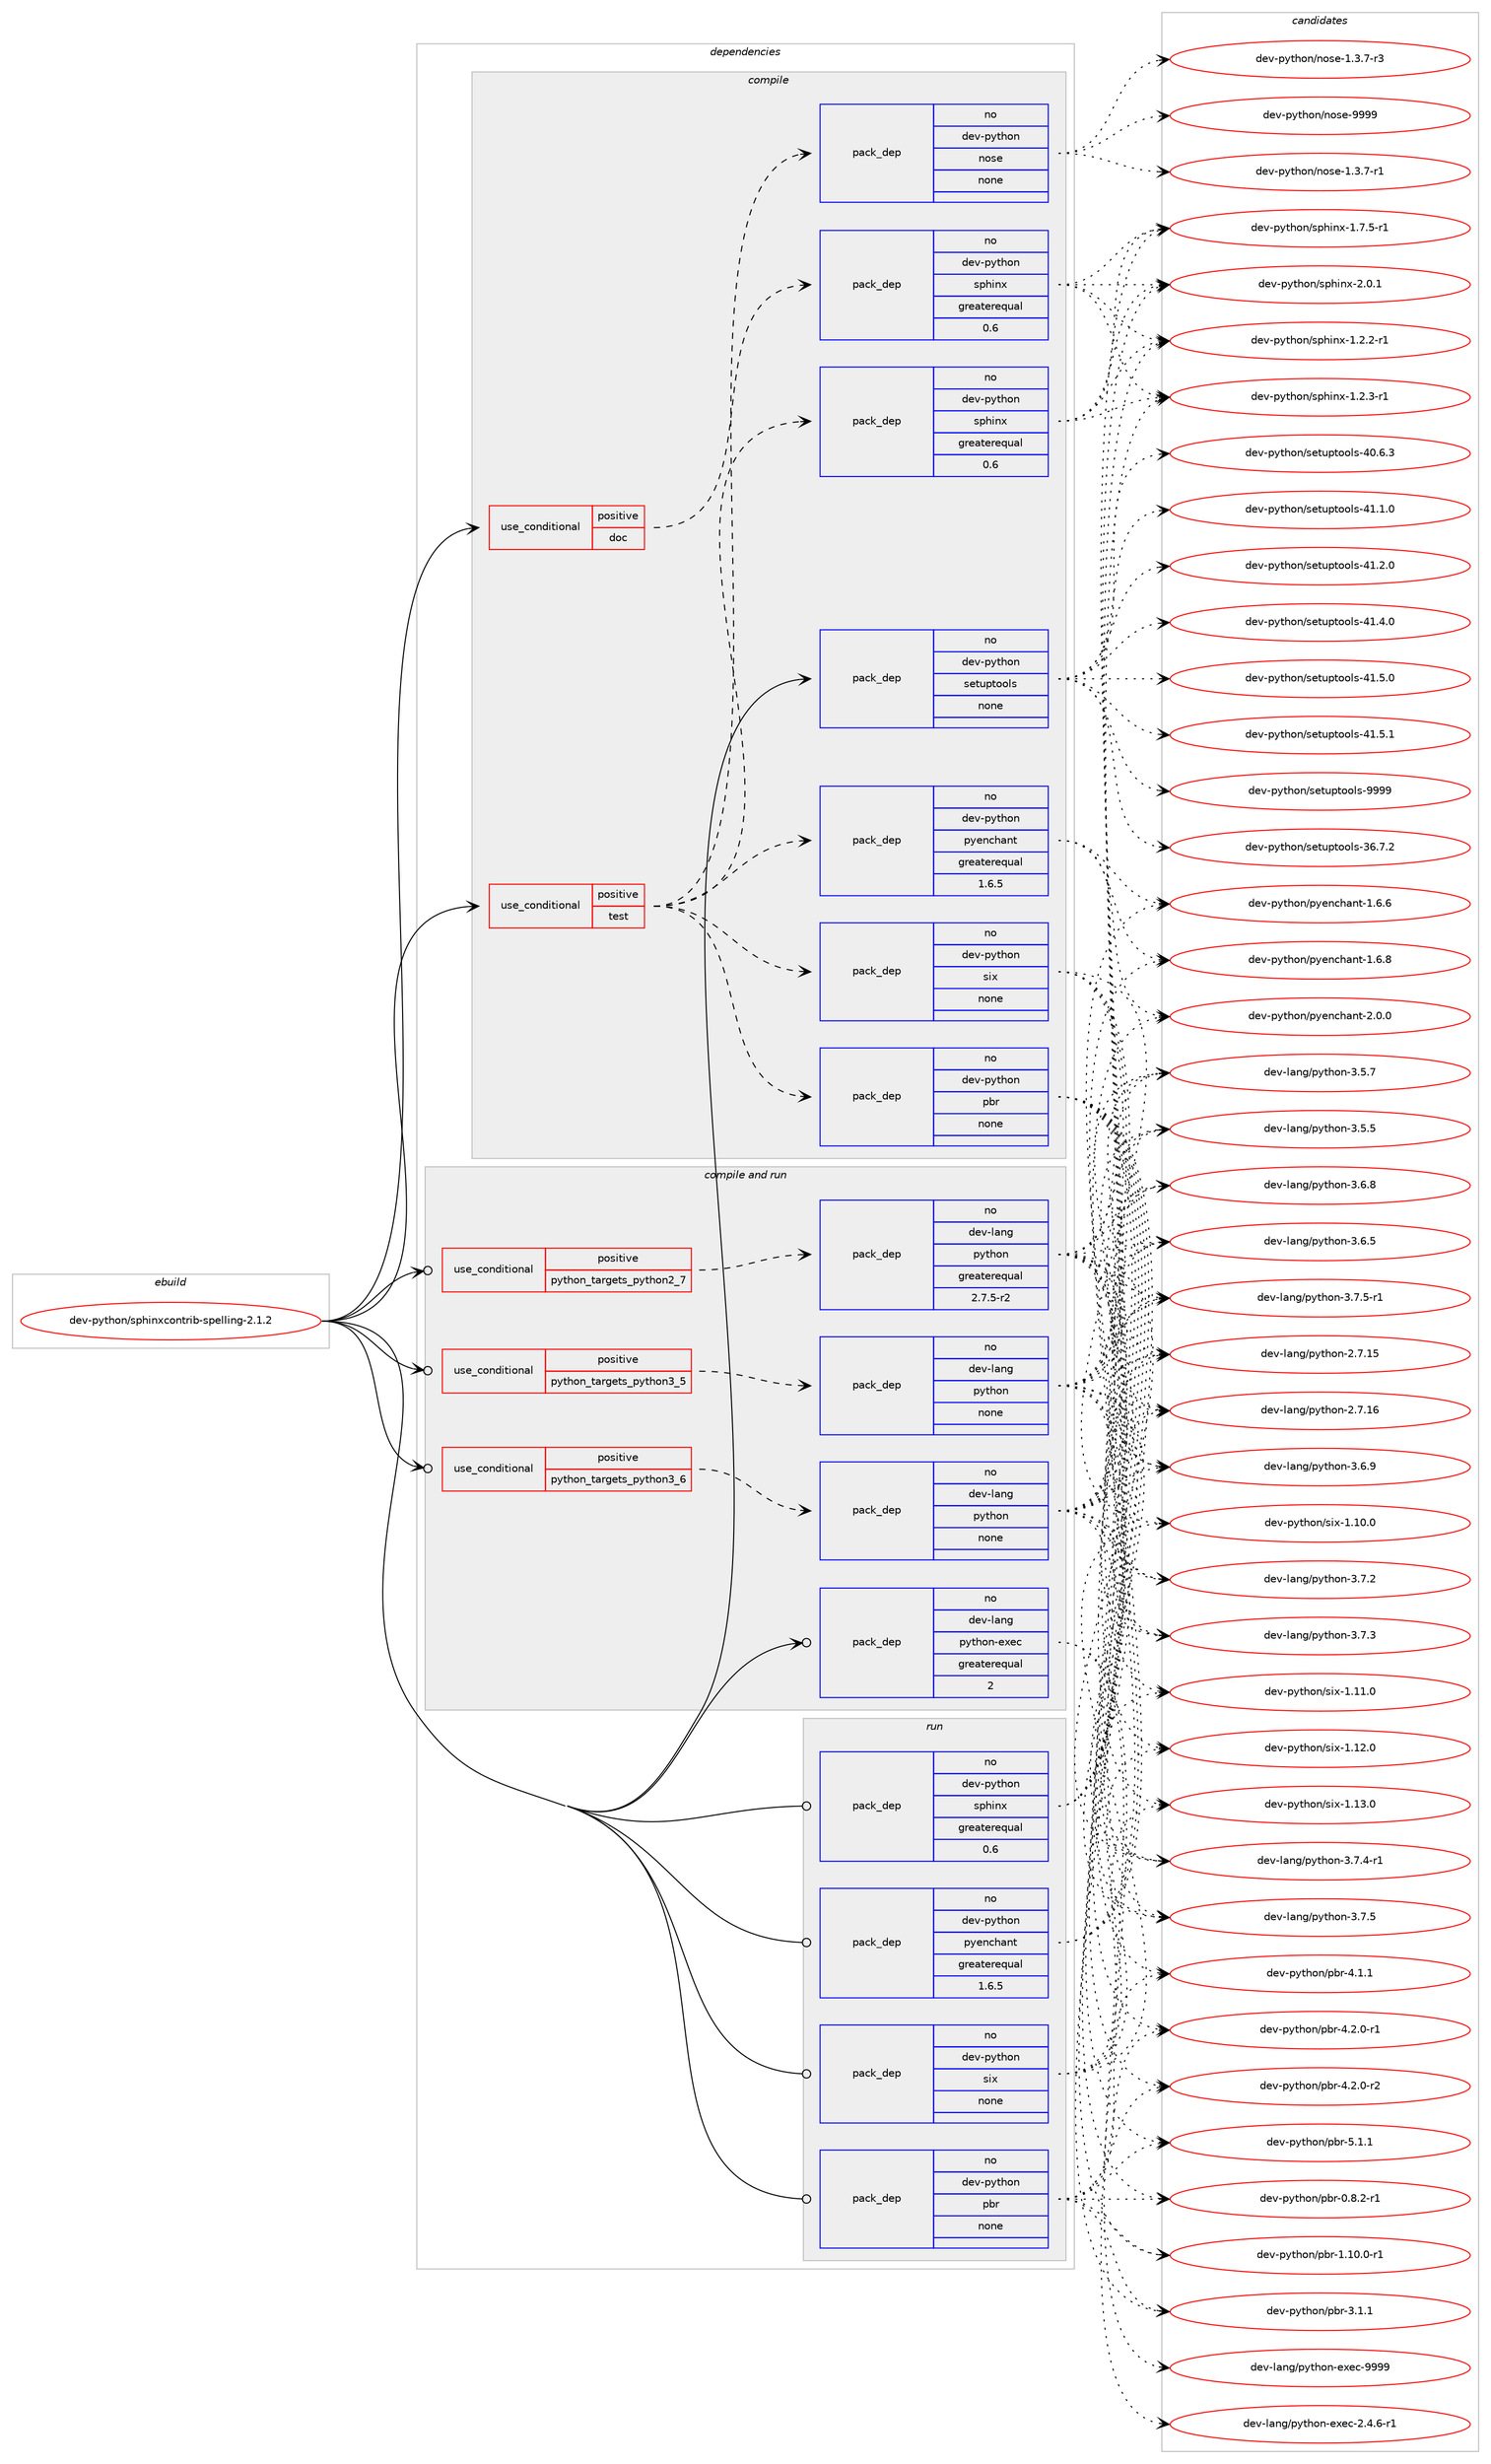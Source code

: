 digraph prolog {

# *************
# Graph options
# *************

newrank=true;
concentrate=true;
compound=true;
graph [rankdir=LR,fontname=Helvetica,fontsize=10,ranksep=1.5];#, ranksep=2.5, nodesep=0.2];
edge  [arrowhead=vee];
node  [fontname=Helvetica,fontsize=10];

# **********
# The ebuild
# **********

subgraph cluster_leftcol {
color=gray;
rank=same;
label=<<i>ebuild</i>>;
id [label="dev-python/sphinxcontrib-spelling-2.1.2", color=red, width=4, href="../dev-python/sphinxcontrib-spelling-2.1.2.svg"];
}

# ****************
# The dependencies
# ****************

subgraph cluster_midcol {
color=gray;
label=<<i>dependencies</i>>;
subgraph cluster_compile {
fillcolor="#eeeeee";
style=filled;
label=<<i>compile</i>>;
subgraph cond149806 {
dependency638577 [label=<<TABLE BORDER="0" CELLBORDER="1" CELLSPACING="0" CELLPADDING="4"><TR><TD ROWSPAN="3" CELLPADDING="10">use_conditional</TD></TR><TR><TD>positive</TD></TR><TR><TD>doc</TD></TR></TABLE>>, shape=none, color=red];
subgraph pack476890 {
dependency638578 [label=<<TABLE BORDER="0" CELLBORDER="1" CELLSPACING="0" CELLPADDING="4" WIDTH="220"><TR><TD ROWSPAN="6" CELLPADDING="30">pack_dep</TD></TR><TR><TD WIDTH="110">no</TD></TR><TR><TD>dev-python</TD></TR><TR><TD>sphinx</TD></TR><TR><TD>greaterequal</TD></TR><TR><TD>0.6</TD></TR></TABLE>>, shape=none, color=blue];
}
dependency638577:e -> dependency638578:w [weight=20,style="dashed",arrowhead="vee"];
}
id:e -> dependency638577:w [weight=20,style="solid",arrowhead="vee"];
subgraph cond149807 {
dependency638579 [label=<<TABLE BORDER="0" CELLBORDER="1" CELLSPACING="0" CELLPADDING="4"><TR><TD ROWSPAN="3" CELLPADDING="10">use_conditional</TD></TR><TR><TD>positive</TD></TR><TR><TD>test</TD></TR></TABLE>>, shape=none, color=red];
subgraph pack476891 {
dependency638580 [label=<<TABLE BORDER="0" CELLBORDER="1" CELLSPACING="0" CELLPADDING="4" WIDTH="220"><TR><TD ROWSPAN="6" CELLPADDING="30">pack_dep</TD></TR><TR><TD WIDTH="110">no</TD></TR><TR><TD>dev-python</TD></TR><TR><TD>pbr</TD></TR><TR><TD>none</TD></TR><TR><TD></TD></TR></TABLE>>, shape=none, color=blue];
}
dependency638579:e -> dependency638580:w [weight=20,style="dashed",arrowhead="vee"];
subgraph pack476892 {
dependency638581 [label=<<TABLE BORDER="0" CELLBORDER="1" CELLSPACING="0" CELLPADDING="4" WIDTH="220"><TR><TD ROWSPAN="6" CELLPADDING="30">pack_dep</TD></TR><TR><TD WIDTH="110">no</TD></TR><TR><TD>dev-python</TD></TR><TR><TD>pyenchant</TD></TR><TR><TD>greaterequal</TD></TR><TR><TD>1.6.5</TD></TR></TABLE>>, shape=none, color=blue];
}
dependency638579:e -> dependency638581:w [weight=20,style="dashed",arrowhead="vee"];
subgraph pack476893 {
dependency638582 [label=<<TABLE BORDER="0" CELLBORDER="1" CELLSPACING="0" CELLPADDING="4" WIDTH="220"><TR><TD ROWSPAN="6" CELLPADDING="30">pack_dep</TD></TR><TR><TD WIDTH="110">no</TD></TR><TR><TD>dev-python</TD></TR><TR><TD>six</TD></TR><TR><TD>none</TD></TR><TR><TD></TD></TR></TABLE>>, shape=none, color=blue];
}
dependency638579:e -> dependency638582:w [weight=20,style="dashed",arrowhead="vee"];
subgraph pack476894 {
dependency638583 [label=<<TABLE BORDER="0" CELLBORDER="1" CELLSPACING="0" CELLPADDING="4" WIDTH="220"><TR><TD ROWSPAN="6" CELLPADDING="30">pack_dep</TD></TR><TR><TD WIDTH="110">no</TD></TR><TR><TD>dev-python</TD></TR><TR><TD>sphinx</TD></TR><TR><TD>greaterequal</TD></TR><TR><TD>0.6</TD></TR></TABLE>>, shape=none, color=blue];
}
dependency638579:e -> dependency638583:w [weight=20,style="dashed",arrowhead="vee"];
subgraph pack476895 {
dependency638584 [label=<<TABLE BORDER="0" CELLBORDER="1" CELLSPACING="0" CELLPADDING="4" WIDTH="220"><TR><TD ROWSPAN="6" CELLPADDING="30">pack_dep</TD></TR><TR><TD WIDTH="110">no</TD></TR><TR><TD>dev-python</TD></TR><TR><TD>nose</TD></TR><TR><TD>none</TD></TR><TR><TD></TD></TR></TABLE>>, shape=none, color=blue];
}
dependency638579:e -> dependency638584:w [weight=20,style="dashed",arrowhead="vee"];
}
id:e -> dependency638579:w [weight=20,style="solid",arrowhead="vee"];
subgraph pack476896 {
dependency638585 [label=<<TABLE BORDER="0" CELLBORDER="1" CELLSPACING="0" CELLPADDING="4" WIDTH="220"><TR><TD ROWSPAN="6" CELLPADDING="30">pack_dep</TD></TR><TR><TD WIDTH="110">no</TD></TR><TR><TD>dev-python</TD></TR><TR><TD>setuptools</TD></TR><TR><TD>none</TD></TR><TR><TD></TD></TR></TABLE>>, shape=none, color=blue];
}
id:e -> dependency638585:w [weight=20,style="solid",arrowhead="vee"];
}
subgraph cluster_compileandrun {
fillcolor="#eeeeee";
style=filled;
label=<<i>compile and run</i>>;
subgraph cond149808 {
dependency638586 [label=<<TABLE BORDER="0" CELLBORDER="1" CELLSPACING="0" CELLPADDING="4"><TR><TD ROWSPAN="3" CELLPADDING="10">use_conditional</TD></TR><TR><TD>positive</TD></TR><TR><TD>python_targets_python2_7</TD></TR></TABLE>>, shape=none, color=red];
subgraph pack476897 {
dependency638587 [label=<<TABLE BORDER="0" CELLBORDER="1" CELLSPACING="0" CELLPADDING="4" WIDTH="220"><TR><TD ROWSPAN="6" CELLPADDING="30">pack_dep</TD></TR><TR><TD WIDTH="110">no</TD></TR><TR><TD>dev-lang</TD></TR><TR><TD>python</TD></TR><TR><TD>greaterequal</TD></TR><TR><TD>2.7.5-r2</TD></TR></TABLE>>, shape=none, color=blue];
}
dependency638586:e -> dependency638587:w [weight=20,style="dashed",arrowhead="vee"];
}
id:e -> dependency638586:w [weight=20,style="solid",arrowhead="odotvee"];
subgraph cond149809 {
dependency638588 [label=<<TABLE BORDER="0" CELLBORDER="1" CELLSPACING="0" CELLPADDING="4"><TR><TD ROWSPAN="3" CELLPADDING="10">use_conditional</TD></TR><TR><TD>positive</TD></TR><TR><TD>python_targets_python3_5</TD></TR></TABLE>>, shape=none, color=red];
subgraph pack476898 {
dependency638589 [label=<<TABLE BORDER="0" CELLBORDER="1" CELLSPACING="0" CELLPADDING="4" WIDTH="220"><TR><TD ROWSPAN="6" CELLPADDING="30">pack_dep</TD></TR><TR><TD WIDTH="110">no</TD></TR><TR><TD>dev-lang</TD></TR><TR><TD>python</TD></TR><TR><TD>none</TD></TR><TR><TD></TD></TR></TABLE>>, shape=none, color=blue];
}
dependency638588:e -> dependency638589:w [weight=20,style="dashed",arrowhead="vee"];
}
id:e -> dependency638588:w [weight=20,style="solid",arrowhead="odotvee"];
subgraph cond149810 {
dependency638590 [label=<<TABLE BORDER="0" CELLBORDER="1" CELLSPACING="0" CELLPADDING="4"><TR><TD ROWSPAN="3" CELLPADDING="10">use_conditional</TD></TR><TR><TD>positive</TD></TR><TR><TD>python_targets_python3_6</TD></TR></TABLE>>, shape=none, color=red];
subgraph pack476899 {
dependency638591 [label=<<TABLE BORDER="0" CELLBORDER="1" CELLSPACING="0" CELLPADDING="4" WIDTH="220"><TR><TD ROWSPAN="6" CELLPADDING="30">pack_dep</TD></TR><TR><TD WIDTH="110">no</TD></TR><TR><TD>dev-lang</TD></TR><TR><TD>python</TD></TR><TR><TD>none</TD></TR><TR><TD></TD></TR></TABLE>>, shape=none, color=blue];
}
dependency638590:e -> dependency638591:w [weight=20,style="dashed",arrowhead="vee"];
}
id:e -> dependency638590:w [weight=20,style="solid",arrowhead="odotvee"];
subgraph pack476900 {
dependency638592 [label=<<TABLE BORDER="0" CELLBORDER="1" CELLSPACING="0" CELLPADDING="4" WIDTH="220"><TR><TD ROWSPAN="6" CELLPADDING="30">pack_dep</TD></TR><TR><TD WIDTH="110">no</TD></TR><TR><TD>dev-lang</TD></TR><TR><TD>python-exec</TD></TR><TR><TD>greaterequal</TD></TR><TR><TD>2</TD></TR></TABLE>>, shape=none, color=blue];
}
id:e -> dependency638592:w [weight=20,style="solid",arrowhead="odotvee"];
}
subgraph cluster_run {
fillcolor="#eeeeee";
style=filled;
label=<<i>run</i>>;
subgraph pack476901 {
dependency638593 [label=<<TABLE BORDER="0" CELLBORDER="1" CELLSPACING="0" CELLPADDING="4" WIDTH="220"><TR><TD ROWSPAN="6" CELLPADDING="30">pack_dep</TD></TR><TR><TD WIDTH="110">no</TD></TR><TR><TD>dev-python</TD></TR><TR><TD>pbr</TD></TR><TR><TD>none</TD></TR><TR><TD></TD></TR></TABLE>>, shape=none, color=blue];
}
id:e -> dependency638593:w [weight=20,style="solid",arrowhead="odot"];
subgraph pack476902 {
dependency638594 [label=<<TABLE BORDER="0" CELLBORDER="1" CELLSPACING="0" CELLPADDING="4" WIDTH="220"><TR><TD ROWSPAN="6" CELLPADDING="30">pack_dep</TD></TR><TR><TD WIDTH="110">no</TD></TR><TR><TD>dev-python</TD></TR><TR><TD>pyenchant</TD></TR><TR><TD>greaterequal</TD></TR><TR><TD>1.6.5</TD></TR></TABLE>>, shape=none, color=blue];
}
id:e -> dependency638594:w [weight=20,style="solid",arrowhead="odot"];
subgraph pack476903 {
dependency638595 [label=<<TABLE BORDER="0" CELLBORDER="1" CELLSPACING="0" CELLPADDING="4" WIDTH="220"><TR><TD ROWSPAN="6" CELLPADDING="30">pack_dep</TD></TR><TR><TD WIDTH="110">no</TD></TR><TR><TD>dev-python</TD></TR><TR><TD>six</TD></TR><TR><TD>none</TD></TR><TR><TD></TD></TR></TABLE>>, shape=none, color=blue];
}
id:e -> dependency638595:w [weight=20,style="solid",arrowhead="odot"];
subgraph pack476904 {
dependency638596 [label=<<TABLE BORDER="0" CELLBORDER="1" CELLSPACING="0" CELLPADDING="4" WIDTH="220"><TR><TD ROWSPAN="6" CELLPADDING="30">pack_dep</TD></TR><TR><TD WIDTH="110">no</TD></TR><TR><TD>dev-python</TD></TR><TR><TD>sphinx</TD></TR><TR><TD>greaterequal</TD></TR><TR><TD>0.6</TD></TR></TABLE>>, shape=none, color=blue];
}
id:e -> dependency638596:w [weight=20,style="solid",arrowhead="odot"];
}
}

# **************
# The candidates
# **************

subgraph cluster_choices {
rank=same;
color=gray;
label=<<i>candidates</i>>;

subgraph choice476890 {
color=black;
nodesep=1;
choice10010111845112121116104111110471151121041051101204549465046504511449 [label="dev-python/sphinx-1.2.2-r1", color=red, width=4,href="../dev-python/sphinx-1.2.2-r1.svg"];
choice10010111845112121116104111110471151121041051101204549465046514511449 [label="dev-python/sphinx-1.2.3-r1", color=red, width=4,href="../dev-python/sphinx-1.2.3-r1.svg"];
choice10010111845112121116104111110471151121041051101204549465546534511449 [label="dev-python/sphinx-1.7.5-r1", color=red, width=4,href="../dev-python/sphinx-1.7.5-r1.svg"];
choice1001011184511212111610411111047115112104105110120455046484649 [label="dev-python/sphinx-2.0.1", color=red, width=4,href="../dev-python/sphinx-2.0.1.svg"];
dependency638578:e -> choice10010111845112121116104111110471151121041051101204549465046504511449:w [style=dotted,weight="100"];
dependency638578:e -> choice10010111845112121116104111110471151121041051101204549465046514511449:w [style=dotted,weight="100"];
dependency638578:e -> choice10010111845112121116104111110471151121041051101204549465546534511449:w [style=dotted,weight="100"];
dependency638578:e -> choice1001011184511212111610411111047115112104105110120455046484649:w [style=dotted,weight="100"];
}
subgraph choice476891 {
color=black;
nodesep=1;
choice1001011184511212111610411111047112981144548465646504511449 [label="dev-python/pbr-0.8.2-r1", color=red, width=4,href="../dev-python/pbr-0.8.2-r1.svg"];
choice100101118451121211161041111104711298114454946494846484511449 [label="dev-python/pbr-1.10.0-r1", color=red, width=4,href="../dev-python/pbr-1.10.0-r1.svg"];
choice100101118451121211161041111104711298114455146494649 [label="dev-python/pbr-3.1.1", color=red, width=4,href="../dev-python/pbr-3.1.1.svg"];
choice100101118451121211161041111104711298114455246494649 [label="dev-python/pbr-4.1.1", color=red, width=4,href="../dev-python/pbr-4.1.1.svg"];
choice1001011184511212111610411111047112981144552465046484511449 [label="dev-python/pbr-4.2.0-r1", color=red, width=4,href="../dev-python/pbr-4.2.0-r1.svg"];
choice1001011184511212111610411111047112981144552465046484511450 [label="dev-python/pbr-4.2.0-r2", color=red, width=4,href="../dev-python/pbr-4.2.0-r2.svg"];
choice100101118451121211161041111104711298114455346494649 [label="dev-python/pbr-5.1.1", color=red, width=4,href="../dev-python/pbr-5.1.1.svg"];
dependency638580:e -> choice1001011184511212111610411111047112981144548465646504511449:w [style=dotted,weight="100"];
dependency638580:e -> choice100101118451121211161041111104711298114454946494846484511449:w [style=dotted,weight="100"];
dependency638580:e -> choice100101118451121211161041111104711298114455146494649:w [style=dotted,weight="100"];
dependency638580:e -> choice100101118451121211161041111104711298114455246494649:w [style=dotted,weight="100"];
dependency638580:e -> choice1001011184511212111610411111047112981144552465046484511449:w [style=dotted,weight="100"];
dependency638580:e -> choice1001011184511212111610411111047112981144552465046484511450:w [style=dotted,weight="100"];
dependency638580:e -> choice100101118451121211161041111104711298114455346494649:w [style=dotted,weight="100"];
}
subgraph choice476892 {
color=black;
nodesep=1;
choice10010111845112121116104111110471121211011109910497110116454946544654 [label="dev-python/pyenchant-1.6.6", color=red, width=4,href="../dev-python/pyenchant-1.6.6.svg"];
choice10010111845112121116104111110471121211011109910497110116454946544656 [label="dev-python/pyenchant-1.6.8", color=red, width=4,href="../dev-python/pyenchant-1.6.8.svg"];
choice10010111845112121116104111110471121211011109910497110116455046484648 [label="dev-python/pyenchant-2.0.0", color=red, width=4,href="../dev-python/pyenchant-2.0.0.svg"];
dependency638581:e -> choice10010111845112121116104111110471121211011109910497110116454946544654:w [style=dotted,weight="100"];
dependency638581:e -> choice10010111845112121116104111110471121211011109910497110116454946544656:w [style=dotted,weight="100"];
dependency638581:e -> choice10010111845112121116104111110471121211011109910497110116455046484648:w [style=dotted,weight="100"];
}
subgraph choice476893 {
color=black;
nodesep=1;
choice100101118451121211161041111104711510512045494649484648 [label="dev-python/six-1.10.0", color=red, width=4,href="../dev-python/six-1.10.0.svg"];
choice100101118451121211161041111104711510512045494649494648 [label="dev-python/six-1.11.0", color=red, width=4,href="../dev-python/six-1.11.0.svg"];
choice100101118451121211161041111104711510512045494649504648 [label="dev-python/six-1.12.0", color=red, width=4,href="../dev-python/six-1.12.0.svg"];
choice100101118451121211161041111104711510512045494649514648 [label="dev-python/six-1.13.0", color=red, width=4,href="../dev-python/six-1.13.0.svg"];
dependency638582:e -> choice100101118451121211161041111104711510512045494649484648:w [style=dotted,weight="100"];
dependency638582:e -> choice100101118451121211161041111104711510512045494649494648:w [style=dotted,weight="100"];
dependency638582:e -> choice100101118451121211161041111104711510512045494649504648:w [style=dotted,weight="100"];
dependency638582:e -> choice100101118451121211161041111104711510512045494649514648:w [style=dotted,weight="100"];
}
subgraph choice476894 {
color=black;
nodesep=1;
choice10010111845112121116104111110471151121041051101204549465046504511449 [label="dev-python/sphinx-1.2.2-r1", color=red, width=4,href="../dev-python/sphinx-1.2.2-r1.svg"];
choice10010111845112121116104111110471151121041051101204549465046514511449 [label="dev-python/sphinx-1.2.3-r1", color=red, width=4,href="../dev-python/sphinx-1.2.3-r1.svg"];
choice10010111845112121116104111110471151121041051101204549465546534511449 [label="dev-python/sphinx-1.7.5-r1", color=red, width=4,href="../dev-python/sphinx-1.7.5-r1.svg"];
choice1001011184511212111610411111047115112104105110120455046484649 [label="dev-python/sphinx-2.0.1", color=red, width=4,href="../dev-python/sphinx-2.0.1.svg"];
dependency638583:e -> choice10010111845112121116104111110471151121041051101204549465046504511449:w [style=dotted,weight="100"];
dependency638583:e -> choice10010111845112121116104111110471151121041051101204549465046514511449:w [style=dotted,weight="100"];
dependency638583:e -> choice10010111845112121116104111110471151121041051101204549465546534511449:w [style=dotted,weight="100"];
dependency638583:e -> choice1001011184511212111610411111047115112104105110120455046484649:w [style=dotted,weight="100"];
}
subgraph choice476895 {
color=black;
nodesep=1;
choice10010111845112121116104111110471101111151014549465146554511449 [label="dev-python/nose-1.3.7-r1", color=red, width=4,href="../dev-python/nose-1.3.7-r1.svg"];
choice10010111845112121116104111110471101111151014549465146554511451 [label="dev-python/nose-1.3.7-r3", color=red, width=4,href="../dev-python/nose-1.3.7-r3.svg"];
choice10010111845112121116104111110471101111151014557575757 [label="dev-python/nose-9999", color=red, width=4,href="../dev-python/nose-9999.svg"];
dependency638584:e -> choice10010111845112121116104111110471101111151014549465146554511449:w [style=dotted,weight="100"];
dependency638584:e -> choice10010111845112121116104111110471101111151014549465146554511451:w [style=dotted,weight="100"];
dependency638584:e -> choice10010111845112121116104111110471101111151014557575757:w [style=dotted,weight="100"];
}
subgraph choice476896 {
color=black;
nodesep=1;
choice100101118451121211161041111104711510111611711211611111110811545515446554650 [label="dev-python/setuptools-36.7.2", color=red, width=4,href="../dev-python/setuptools-36.7.2.svg"];
choice100101118451121211161041111104711510111611711211611111110811545524846544651 [label="dev-python/setuptools-40.6.3", color=red, width=4,href="../dev-python/setuptools-40.6.3.svg"];
choice100101118451121211161041111104711510111611711211611111110811545524946494648 [label="dev-python/setuptools-41.1.0", color=red, width=4,href="../dev-python/setuptools-41.1.0.svg"];
choice100101118451121211161041111104711510111611711211611111110811545524946504648 [label="dev-python/setuptools-41.2.0", color=red, width=4,href="../dev-python/setuptools-41.2.0.svg"];
choice100101118451121211161041111104711510111611711211611111110811545524946524648 [label="dev-python/setuptools-41.4.0", color=red, width=4,href="../dev-python/setuptools-41.4.0.svg"];
choice100101118451121211161041111104711510111611711211611111110811545524946534648 [label="dev-python/setuptools-41.5.0", color=red, width=4,href="../dev-python/setuptools-41.5.0.svg"];
choice100101118451121211161041111104711510111611711211611111110811545524946534649 [label="dev-python/setuptools-41.5.1", color=red, width=4,href="../dev-python/setuptools-41.5.1.svg"];
choice10010111845112121116104111110471151011161171121161111111081154557575757 [label="dev-python/setuptools-9999", color=red, width=4,href="../dev-python/setuptools-9999.svg"];
dependency638585:e -> choice100101118451121211161041111104711510111611711211611111110811545515446554650:w [style=dotted,weight="100"];
dependency638585:e -> choice100101118451121211161041111104711510111611711211611111110811545524846544651:w [style=dotted,weight="100"];
dependency638585:e -> choice100101118451121211161041111104711510111611711211611111110811545524946494648:w [style=dotted,weight="100"];
dependency638585:e -> choice100101118451121211161041111104711510111611711211611111110811545524946504648:w [style=dotted,weight="100"];
dependency638585:e -> choice100101118451121211161041111104711510111611711211611111110811545524946524648:w [style=dotted,weight="100"];
dependency638585:e -> choice100101118451121211161041111104711510111611711211611111110811545524946534648:w [style=dotted,weight="100"];
dependency638585:e -> choice100101118451121211161041111104711510111611711211611111110811545524946534649:w [style=dotted,weight="100"];
dependency638585:e -> choice10010111845112121116104111110471151011161171121161111111081154557575757:w [style=dotted,weight="100"];
}
subgraph choice476897 {
color=black;
nodesep=1;
choice10010111845108971101034711212111610411111045504655464953 [label="dev-lang/python-2.7.15", color=red, width=4,href="../dev-lang/python-2.7.15.svg"];
choice10010111845108971101034711212111610411111045504655464954 [label="dev-lang/python-2.7.16", color=red, width=4,href="../dev-lang/python-2.7.16.svg"];
choice100101118451089711010347112121116104111110455146534653 [label="dev-lang/python-3.5.5", color=red, width=4,href="../dev-lang/python-3.5.5.svg"];
choice100101118451089711010347112121116104111110455146534655 [label="dev-lang/python-3.5.7", color=red, width=4,href="../dev-lang/python-3.5.7.svg"];
choice100101118451089711010347112121116104111110455146544653 [label="dev-lang/python-3.6.5", color=red, width=4,href="../dev-lang/python-3.6.5.svg"];
choice100101118451089711010347112121116104111110455146544656 [label="dev-lang/python-3.6.8", color=red, width=4,href="../dev-lang/python-3.6.8.svg"];
choice100101118451089711010347112121116104111110455146544657 [label="dev-lang/python-3.6.9", color=red, width=4,href="../dev-lang/python-3.6.9.svg"];
choice100101118451089711010347112121116104111110455146554650 [label="dev-lang/python-3.7.2", color=red, width=4,href="../dev-lang/python-3.7.2.svg"];
choice100101118451089711010347112121116104111110455146554651 [label="dev-lang/python-3.7.3", color=red, width=4,href="../dev-lang/python-3.7.3.svg"];
choice1001011184510897110103471121211161041111104551465546524511449 [label="dev-lang/python-3.7.4-r1", color=red, width=4,href="../dev-lang/python-3.7.4-r1.svg"];
choice100101118451089711010347112121116104111110455146554653 [label="dev-lang/python-3.7.5", color=red, width=4,href="../dev-lang/python-3.7.5.svg"];
choice1001011184510897110103471121211161041111104551465546534511449 [label="dev-lang/python-3.7.5-r1", color=red, width=4,href="../dev-lang/python-3.7.5-r1.svg"];
dependency638587:e -> choice10010111845108971101034711212111610411111045504655464953:w [style=dotted,weight="100"];
dependency638587:e -> choice10010111845108971101034711212111610411111045504655464954:w [style=dotted,weight="100"];
dependency638587:e -> choice100101118451089711010347112121116104111110455146534653:w [style=dotted,weight="100"];
dependency638587:e -> choice100101118451089711010347112121116104111110455146534655:w [style=dotted,weight="100"];
dependency638587:e -> choice100101118451089711010347112121116104111110455146544653:w [style=dotted,weight="100"];
dependency638587:e -> choice100101118451089711010347112121116104111110455146544656:w [style=dotted,weight="100"];
dependency638587:e -> choice100101118451089711010347112121116104111110455146544657:w [style=dotted,weight="100"];
dependency638587:e -> choice100101118451089711010347112121116104111110455146554650:w [style=dotted,weight="100"];
dependency638587:e -> choice100101118451089711010347112121116104111110455146554651:w [style=dotted,weight="100"];
dependency638587:e -> choice1001011184510897110103471121211161041111104551465546524511449:w [style=dotted,weight="100"];
dependency638587:e -> choice100101118451089711010347112121116104111110455146554653:w [style=dotted,weight="100"];
dependency638587:e -> choice1001011184510897110103471121211161041111104551465546534511449:w [style=dotted,weight="100"];
}
subgraph choice476898 {
color=black;
nodesep=1;
choice10010111845108971101034711212111610411111045504655464953 [label="dev-lang/python-2.7.15", color=red, width=4,href="../dev-lang/python-2.7.15.svg"];
choice10010111845108971101034711212111610411111045504655464954 [label="dev-lang/python-2.7.16", color=red, width=4,href="../dev-lang/python-2.7.16.svg"];
choice100101118451089711010347112121116104111110455146534653 [label="dev-lang/python-3.5.5", color=red, width=4,href="../dev-lang/python-3.5.5.svg"];
choice100101118451089711010347112121116104111110455146534655 [label="dev-lang/python-3.5.7", color=red, width=4,href="../dev-lang/python-3.5.7.svg"];
choice100101118451089711010347112121116104111110455146544653 [label="dev-lang/python-3.6.5", color=red, width=4,href="../dev-lang/python-3.6.5.svg"];
choice100101118451089711010347112121116104111110455146544656 [label="dev-lang/python-3.6.8", color=red, width=4,href="../dev-lang/python-3.6.8.svg"];
choice100101118451089711010347112121116104111110455146544657 [label="dev-lang/python-3.6.9", color=red, width=4,href="../dev-lang/python-3.6.9.svg"];
choice100101118451089711010347112121116104111110455146554650 [label="dev-lang/python-3.7.2", color=red, width=4,href="../dev-lang/python-3.7.2.svg"];
choice100101118451089711010347112121116104111110455146554651 [label="dev-lang/python-3.7.3", color=red, width=4,href="../dev-lang/python-3.7.3.svg"];
choice1001011184510897110103471121211161041111104551465546524511449 [label="dev-lang/python-3.7.4-r1", color=red, width=4,href="../dev-lang/python-3.7.4-r1.svg"];
choice100101118451089711010347112121116104111110455146554653 [label="dev-lang/python-3.7.5", color=red, width=4,href="../dev-lang/python-3.7.5.svg"];
choice1001011184510897110103471121211161041111104551465546534511449 [label="dev-lang/python-3.7.5-r1", color=red, width=4,href="../dev-lang/python-3.7.5-r1.svg"];
dependency638589:e -> choice10010111845108971101034711212111610411111045504655464953:w [style=dotted,weight="100"];
dependency638589:e -> choice10010111845108971101034711212111610411111045504655464954:w [style=dotted,weight="100"];
dependency638589:e -> choice100101118451089711010347112121116104111110455146534653:w [style=dotted,weight="100"];
dependency638589:e -> choice100101118451089711010347112121116104111110455146534655:w [style=dotted,weight="100"];
dependency638589:e -> choice100101118451089711010347112121116104111110455146544653:w [style=dotted,weight="100"];
dependency638589:e -> choice100101118451089711010347112121116104111110455146544656:w [style=dotted,weight="100"];
dependency638589:e -> choice100101118451089711010347112121116104111110455146544657:w [style=dotted,weight="100"];
dependency638589:e -> choice100101118451089711010347112121116104111110455146554650:w [style=dotted,weight="100"];
dependency638589:e -> choice100101118451089711010347112121116104111110455146554651:w [style=dotted,weight="100"];
dependency638589:e -> choice1001011184510897110103471121211161041111104551465546524511449:w [style=dotted,weight="100"];
dependency638589:e -> choice100101118451089711010347112121116104111110455146554653:w [style=dotted,weight="100"];
dependency638589:e -> choice1001011184510897110103471121211161041111104551465546534511449:w [style=dotted,weight="100"];
}
subgraph choice476899 {
color=black;
nodesep=1;
choice10010111845108971101034711212111610411111045504655464953 [label="dev-lang/python-2.7.15", color=red, width=4,href="../dev-lang/python-2.7.15.svg"];
choice10010111845108971101034711212111610411111045504655464954 [label="dev-lang/python-2.7.16", color=red, width=4,href="../dev-lang/python-2.7.16.svg"];
choice100101118451089711010347112121116104111110455146534653 [label="dev-lang/python-3.5.5", color=red, width=4,href="../dev-lang/python-3.5.5.svg"];
choice100101118451089711010347112121116104111110455146534655 [label="dev-lang/python-3.5.7", color=red, width=4,href="../dev-lang/python-3.5.7.svg"];
choice100101118451089711010347112121116104111110455146544653 [label="dev-lang/python-3.6.5", color=red, width=4,href="../dev-lang/python-3.6.5.svg"];
choice100101118451089711010347112121116104111110455146544656 [label="dev-lang/python-3.6.8", color=red, width=4,href="../dev-lang/python-3.6.8.svg"];
choice100101118451089711010347112121116104111110455146544657 [label="dev-lang/python-3.6.9", color=red, width=4,href="../dev-lang/python-3.6.9.svg"];
choice100101118451089711010347112121116104111110455146554650 [label="dev-lang/python-3.7.2", color=red, width=4,href="../dev-lang/python-3.7.2.svg"];
choice100101118451089711010347112121116104111110455146554651 [label="dev-lang/python-3.7.3", color=red, width=4,href="../dev-lang/python-3.7.3.svg"];
choice1001011184510897110103471121211161041111104551465546524511449 [label="dev-lang/python-3.7.4-r1", color=red, width=4,href="../dev-lang/python-3.7.4-r1.svg"];
choice100101118451089711010347112121116104111110455146554653 [label="dev-lang/python-3.7.5", color=red, width=4,href="../dev-lang/python-3.7.5.svg"];
choice1001011184510897110103471121211161041111104551465546534511449 [label="dev-lang/python-3.7.5-r1", color=red, width=4,href="../dev-lang/python-3.7.5-r1.svg"];
dependency638591:e -> choice10010111845108971101034711212111610411111045504655464953:w [style=dotted,weight="100"];
dependency638591:e -> choice10010111845108971101034711212111610411111045504655464954:w [style=dotted,weight="100"];
dependency638591:e -> choice100101118451089711010347112121116104111110455146534653:w [style=dotted,weight="100"];
dependency638591:e -> choice100101118451089711010347112121116104111110455146534655:w [style=dotted,weight="100"];
dependency638591:e -> choice100101118451089711010347112121116104111110455146544653:w [style=dotted,weight="100"];
dependency638591:e -> choice100101118451089711010347112121116104111110455146544656:w [style=dotted,weight="100"];
dependency638591:e -> choice100101118451089711010347112121116104111110455146544657:w [style=dotted,weight="100"];
dependency638591:e -> choice100101118451089711010347112121116104111110455146554650:w [style=dotted,weight="100"];
dependency638591:e -> choice100101118451089711010347112121116104111110455146554651:w [style=dotted,weight="100"];
dependency638591:e -> choice1001011184510897110103471121211161041111104551465546524511449:w [style=dotted,weight="100"];
dependency638591:e -> choice100101118451089711010347112121116104111110455146554653:w [style=dotted,weight="100"];
dependency638591:e -> choice1001011184510897110103471121211161041111104551465546534511449:w [style=dotted,weight="100"];
}
subgraph choice476900 {
color=black;
nodesep=1;
choice10010111845108971101034711212111610411111045101120101994550465246544511449 [label="dev-lang/python-exec-2.4.6-r1", color=red, width=4,href="../dev-lang/python-exec-2.4.6-r1.svg"];
choice10010111845108971101034711212111610411111045101120101994557575757 [label="dev-lang/python-exec-9999", color=red, width=4,href="../dev-lang/python-exec-9999.svg"];
dependency638592:e -> choice10010111845108971101034711212111610411111045101120101994550465246544511449:w [style=dotted,weight="100"];
dependency638592:e -> choice10010111845108971101034711212111610411111045101120101994557575757:w [style=dotted,weight="100"];
}
subgraph choice476901 {
color=black;
nodesep=1;
choice1001011184511212111610411111047112981144548465646504511449 [label="dev-python/pbr-0.8.2-r1", color=red, width=4,href="../dev-python/pbr-0.8.2-r1.svg"];
choice100101118451121211161041111104711298114454946494846484511449 [label="dev-python/pbr-1.10.0-r1", color=red, width=4,href="../dev-python/pbr-1.10.0-r1.svg"];
choice100101118451121211161041111104711298114455146494649 [label="dev-python/pbr-3.1.1", color=red, width=4,href="../dev-python/pbr-3.1.1.svg"];
choice100101118451121211161041111104711298114455246494649 [label="dev-python/pbr-4.1.1", color=red, width=4,href="../dev-python/pbr-4.1.1.svg"];
choice1001011184511212111610411111047112981144552465046484511449 [label="dev-python/pbr-4.2.0-r1", color=red, width=4,href="../dev-python/pbr-4.2.0-r1.svg"];
choice1001011184511212111610411111047112981144552465046484511450 [label="dev-python/pbr-4.2.0-r2", color=red, width=4,href="../dev-python/pbr-4.2.0-r2.svg"];
choice100101118451121211161041111104711298114455346494649 [label="dev-python/pbr-5.1.1", color=red, width=4,href="../dev-python/pbr-5.1.1.svg"];
dependency638593:e -> choice1001011184511212111610411111047112981144548465646504511449:w [style=dotted,weight="100"];
dependency638593:e -> choice100101118451121211161041111104711298114454946494846484511449:w [style=dotted,weight="100"];
dependency638593:e -> choice100101118451121211161041111104711298114455146494649:w [style=dotted,weight="100"];
dependency638593:e -> choice100101118451121211161041111104711298114455246494649:w [style=dotted,weight="100"];
dependency638593:e -> choice1001011184511212111610411111047112981144552465046484511449:w [style=dotted,weight="100"];
dependency638593:e -> choice1001011184511212111610411111047112981144552465046484511450:w [style=dotted,weight="100"];
dependency638593:e -> choice100101118451121211161041111104711298114455346494649:w [style=dotted,weight="100"];
}
subgraph choice476902 {
color=black;
nodesep=1;
choice10010111845112121116104111110471121211011109910497110116454946544654 [label="dev-python/pyenchant-1.6.6", color=red, width=4,href="../dev-python/pyenchant-1.6.6.svg"];
choice10010111845112121116104111110471121211011109910497110116454946544656 [label="dev-python/pyenchant-1.6.8", color=red, width=4,href="../dev-python/pyenchant-1.6.8.svg"];
choice10010111845112121116104111110471121211011109910497110116455046484648 [label="dev-python/pyenchant-2.0.0", color=red, width=4,href="../dev-python/pyenchant-2.0.0.svg"];
dependency638594:e -> choice10010111845112121116104111110471121211011109910497110116454946544654:w [style=dotted,weight="100"];
dependency638594:e -> choice10010111845112121116104111110471121211011109910497110116454946544656:w [style=dotted,weight="100"];
dependency638594:e -> choice10010111845112121116104111110471121211011109910497110116455046484648:w [style=dotted,weight="100"];
}
subgraph choice476903 {
color=black;
nodesep=1;
choice100101118451121211161041111104711510512045494649484648 [label="dev-python/six-1.10.0", color=red, width=4,href="../dev-python/six-1.10.0.svg"];
choice100101118451121211161041111104711510512045494649494648 [label="dev-python/six-1.11.0", color=red, width=4,href="../dev-python/six-1.11.0.svg"];
choice100101118451121211161041111104711510512045494649504648 [label="dev-python/six-1.12.0", color=red, width=4,href="../dev-python/six-1.12.0.svg"];
choice100101118451121211161041111104711510512045494649514648 [label="dev-python/six-1.13.0", color=red, width=4,href="../dev-python/six-1.13.0.svg"];
dependency638595:e -> choice100101118451121211161041111104711510512045494649484648:w [style=dotted,weight="100"];
dependency638595:e -> choice100101118451121211161041111104711510512045494649494648:w [style=dotted,weight="100"];
dependency638595:e -> choice100101118451121211161041111104711510512045494649504648:w [style=dotted,weight="100"];
dependency638595:e -> choice100101118451121211161041111104711510512045494649514648:w [style=dotted,weight="100"];
}
subgraph choice476904 {
color=black;
nodesep=1;
choice10010111845112121116104111110471151121041051101204549465046504511449 [label="dev-python/sphinx-1.2.2-r1", color=red, width=4,href="../dev-python/sphinx-1.2.2-r1.svg"];
choice10010111845112121116104111110471151121041051101204549465046514511449 [label="dev-python/sphinx-1.2.3-r1", color=red, width=4,href="../dev-python/sphinx-1.2.3-r1.svg"];
choice10010111845112121116104111110471151121041051101204549465546534511449 [label="dev-python/sphinx-1.7.5-r1", color=red, width=4,href="../dev-python/sphinx-1.7.5-r1.svg"];
choice1001011184511212111610411111047115112104105110120455046484649 [label="dev-python/sphinx-2.0.1", color=red, width=4,href="../dev-python/sphinx-2.0.1.svg"];
dependency638596:e -> choice10010111845112121116104111110471151121041051101204549465046504511449:w [style=dotted,weight="100"];
dependency638596:e -> choice10010111845112121116104111110471151121041051101204549465046514511449:w [style=dotted,weight="100"];
dependency638596:e -> choice10010111845112121116104111110471151121041051101204549465546534511449:w [style=dotted,weight="100"];
dependency638596:e -> choice1001011184511212111610411111047115112104105110120455046484649:w [style=dotted,weight="100"];
}
}

}

